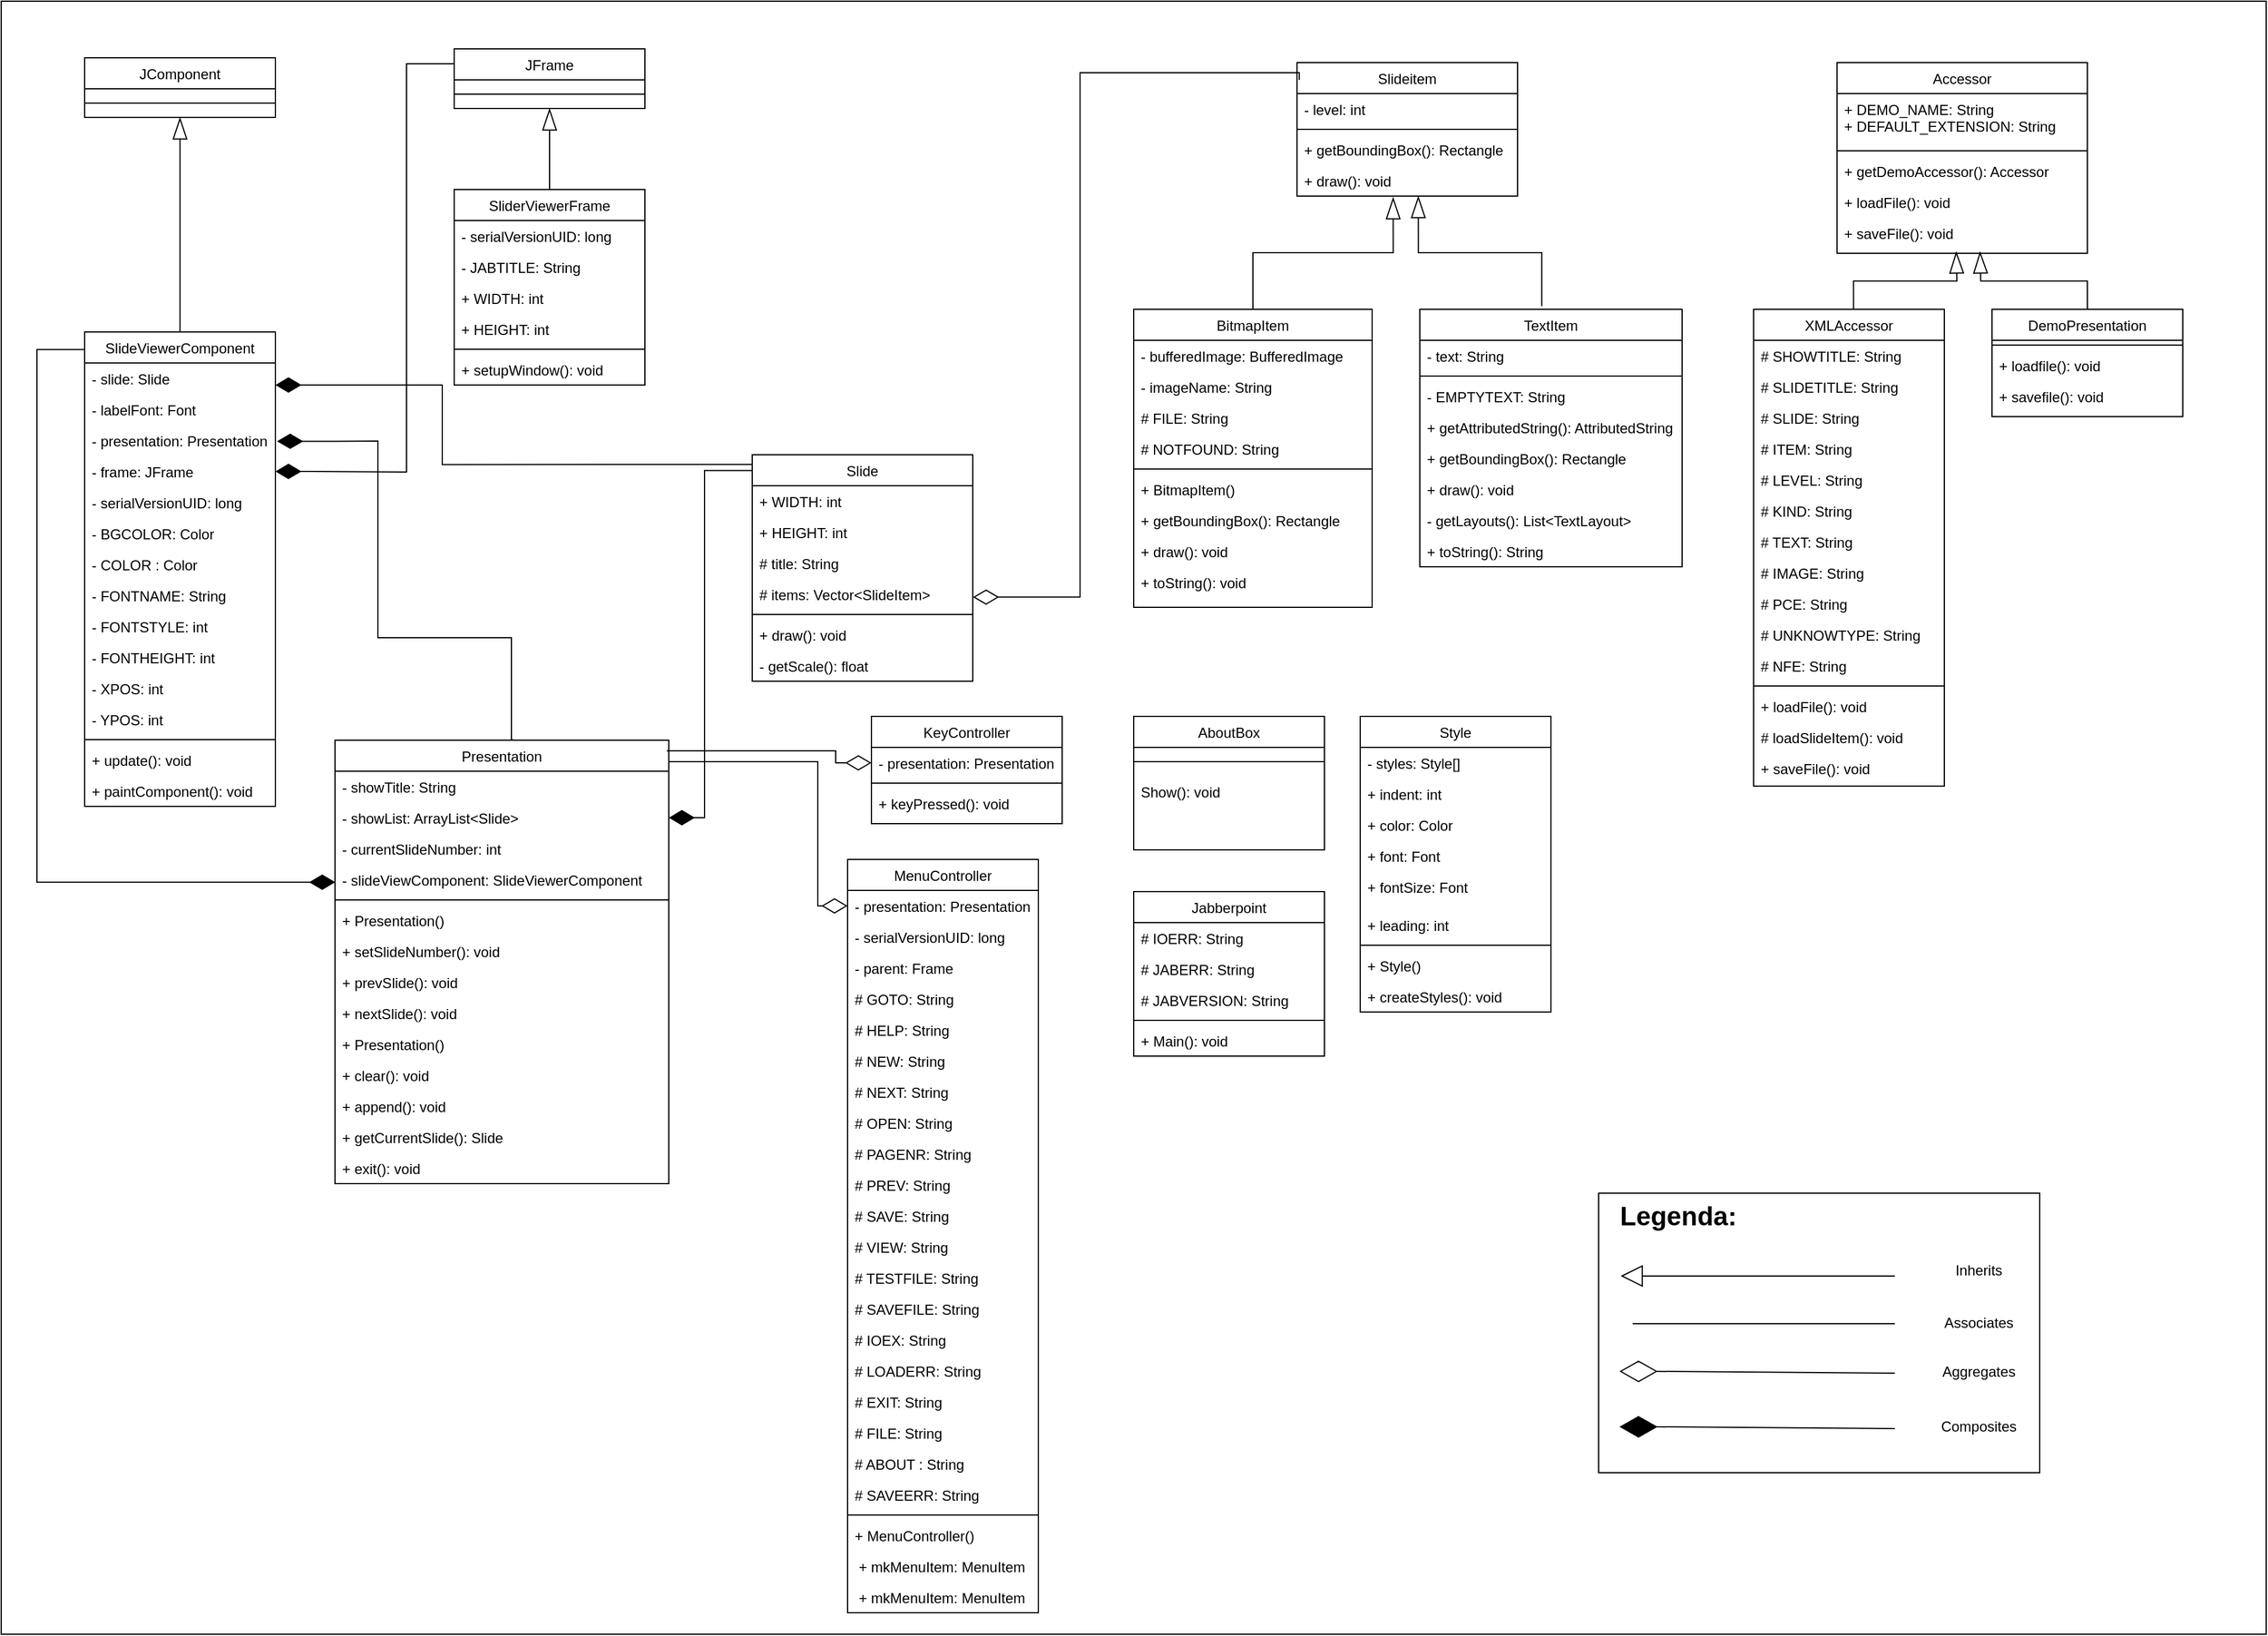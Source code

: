 <mxfile version="23.1.0" type="device">
  <diagram id="C5RBs43oDa-KdzZeNtuy" name="Page-1">
    <mxGraphModel dx="1294" dy="1560" grid="1" gridSize="10" guides="1" tooltips="1" connect="1" arrows="1" fold="1" page="1" pageScale="1" pageWidth="827" pageHeight="1169" math="0" shadow="0">
      <root>
        <mxCell id="WIyWlLk6GJQsqaUBKTNV-0" />
        <mxCell id="WIyWlLk6GJQsqaUBKTNV-1" parent="WIyWlLk6GJQsqaUBKTNV-0" />
        <mxCell id="AinF5IaoDqVy2s9bbM7c-0" value="" style="rounded=0;whiteSpace=wrap;html=1;" vertex="1" parent="WIyWlLk6GJQsqaUBKTNV-1">
          <mxGeometry x="1830" y="670" width="1900" height="1370" as="geometry" />
        </mxCell>
        <mxCell id="FnVZwy4lAgp5Y5Fxt0V_-116" value="" style="rounded=0;whiteSpace=wrap;html=1;fontSize=22;fillColor=none;" parent="WIyWlLk6GJQsqaUBKTNV-1" vertex="1">
          <mxGeometry x="3170" y="1670" width="370" height="234.5" as="geometry" />
        </mxCell>
        <mxCell id="pKOIOYd7y8SRvB6VKlsX-0" value="Jabberpoint" style="swimlane;fontStyle=0;align=center;verticalAlign=top;childLayout=stackLayout;horizontal=1;startSize=26;horizontalStack=0;resizeParent=1;resizeLast=0;collapsible=1;marginBottom=0;rounded=0;shadow=0;strokeWidth=1;" parent="WIyWlLk6GJQsqaUBKTNV-1" vertex="1">
          <mxGeometry x="2780" y="1417" width="160" height="138" as="geometry">
            <mxRectangle x="550" y="140" width="160" height="26" as="alternateBounds" />
          </mxGeometry>
        </mxCell>
        <mxCell id="pKOIOYd7y8SRvB6VKlsX-1" value="# IOERR: String" style="text;align=left;verticalAlign=top;spacingLeft=4;spacingRight=4;overflow=hidden;rotatable=0;points=[[0,0.5],[1,0.5]];portConstraint=eastwest;" parent="pKOIOYd7y8SRvB6VKlsX-0" vertex="1">
          <mxGeometry y="26" width="160" height="26" as="geometry" />
        </mxCell>
        <mxCell id="pKOIOYd7y8SRvB6VKlsX-86" value="# JABERR: String" style="text;align=left;verticalAlign=top;spacingLeft=4;spacingRight=4;overflow=hidden;rotatable=0;points=[[0,0.5],[1,0.5]];portConstraint=eastwest;" parent="pKOIOYd7y8SRvB6VKlsX-0" vertex="1">
          <mxGeometry y="52" width="160" height="26" as="geometry" />
        </mxCell>
        <mxCell id="pKOIOYd7y8SRvB6VKlsX-87" value="# JABVERSION: String" style="text;align=left;verticalAlign=top;spacingLeft=4;spacingRight=4;overflow=hidden;rotatable=0;points=[[0,0.5],[1,0.5]];portConstraint=eastwest;" parent="pKOIOYd7y8SRvB6VKlsX-0" vertex="1">
          <mxGeometry y="78" width="160" height="26" as="geometry" />
        </mxCell>
        <mxCell id="pKOIOYd7y8SRvB6VKlsX-6" value="" style="line;html=1;strokeWidth=1;align=left;verticalAlign=middle;spacingTop=-1;spacingLeft=3;spacingRight=3;rotatable=0;labelPosition=right;points=[];portConstraint=eastwest;" parent="pKOIOYd7y8SRvB6VKlsX-0" vertex="1">
          <mxGeometry y="104" width="160" height="8" as="geometry" />
        </mxCell>
        <mxCell id="pKOIOYd7y8SRvB6VKlsX-7" value="+ Main(): void" style="text;align=left;verticalAlign=top;spacingLeft=4;spacingRight=4;overflow=hidden;rotatable=0;points=[[0,0.5],[1,0.5]];portConstraint=eastwest;" parent="pKOIOYd7y8SRvB6VKlsX-0" vertex="1">
          <mxGeometry y="112" width="160" height="26" as="geometry" />
        </mxCell>
        <mxCell id="pKOIOYd7y8SRvB6VKlsX-13" value="AboutBox" style="swimlane;fontStyle=0;align=center;verticalAlign=top;childLayout=stackLayout;horizontal=1;startSize=26;horizontalStack=0;resizeParent=1;resizeLast=0;collapsible=1;marginBottom=0;rounded=0;shadow=0;strokeWidth=1;" parent="WIyWlLk6GJQsqaUBKTNV-1" vertex="1">
          <mxGeometry x="2780" y="1270" width="160" height="112" as="geometry">
            <mxRectangle x="550" y="140" width="160" height="26" as="alternateBounds" />
          </mxGeometry>
        </mxCell>
        <mxCell id="pKOIOYd7y8SRvB6VKlsX-15" value="" style="line;html=1;strokeWidth=1;align=left;verticalAlign=middle;spacingTop=-1;spacingLeft=3;spacingRight=3;rotatable=0;labelPosition=right;points=[];portConstraint=eastwest;" parent="pKOIOYd7y8SRvB6VKlsX-13" vertex="1">
          <mxGeometry y="26" width="160" height="24" as="geometry" />
        </mxCell>
        <mxCell id="pKOIOYd7y8SRvB6VKlsX-16" value="Show(): void" style="text;align=left;verticalAlign=top;spacingLeft=4;spacingRight=4;overflow=hidden;rotatable=0;points=[[0,0.5],[1,0.5]];portConstraint=eastwest;" parent="pKOIOYd7y8SRvB6VKlsX-13" vertex="1">
          <mxGeometry y="50" width="160" height="26" as="geometry" />
        </mxCell>
        <mxCell id="pKOIOYd7y8SRvB6VKlsX-17" value="Slide" style="swimlane;fontStyle=0;align=center;verticalAlign=top;childLayout=stackLayout;horizontal=1;startSize=26;horizontalStack=0;resizeParent=1;resizeLast=0;collapsible=1;marginBottom=0;rounded=0;shadow=0;strokeWidth=1;" parent="WIyWlLk6GJQsqaUBKTNV-1" vertex="1">
          <mxGeometry x="2460" y="1050.5" width="185" height="190" as="geometry">
            <mxRectangle x="550" y="140" width="160" height="26" as="alternateBounds" />
          </mxGeometry>
        </mxCell>
        <mxCell id="pKOIOYd7y8SRvB6VKlsX-18" value="+ WIDTH: int" style="text;align=left;verticalAlign=top;spacingLeft=4;spacingRight=4;overflow=hidden;rotatable=0;points=[[0,0.5],[1,0.5]];portConstraint=eastwest;" parent="pKOIOYd7y8SRvB6VKlsX-17" vertex="1">
          <mxGeometry y="26" width="185" height="26" as="geometry" />
        </mxCell>
        <mxCell id="FnVZwy4lAgp5Y5Fxt0V_-11" value="+ HEIGHT: int" style="text;align=left;verticalAlign=top;spacingLeft=4;spacingRight=4;overflow=hidden;rotatable=0;points=[[0,0.5],[1,0.5]];portConstraint=eastwest;" parent="pKOIOYd7y8SRvB6VKlsX-17" vertex="1">
          <mxGeometry y="52" width="185" height="26" as="geometry" />
        </mxCell>
        <mxCell id="FnVZwy4lAgp5Y5Fxt0V_-12" value="# title: String" style="text;align=left;verticalAlign=top;spacingLeft=4;spacingRight=4;overflow=hidden;rotatable=0;points=[[0,0.5],[1,0.5]];portConstraint=eastwest;" parent="pKOIOYd7y8SRvB6VKlsX-17" vertex="1">
          <mxGeometry y="78" width="185" height="26" as="geometry" />
        </mxCell>
        <mxCell id="FnVZwy4lAgp5Y5Fxt0V_-13" value="# items: Vector&lt;SlideItem&gt;" style="text;align=left;verticalAlign=top;spacingLeft=4;spacingRight=4;overflow=hidden;rotatable=0;points=[[0,0.5],[1,0.5]];portConstraint=eastwest;" parent="pKOIOYd7y8SRvB6VKlsX-17" vertex="1">
          <mxGeometry y="104" width="185" height="26" as="geometry" />
        </mxCell>
        <mxCell id="pKOIOYd7y8SRvB6VKlsX-19" value="" style="line;html=1;strokeWidth=1;align=left;verticalAlign=middle;spacingTop=-1;spacingLeft=3;spacingRight=3;rotatable=0;labelPosition=right;points=[];portConstraint=eastwest;" parent="pKOIOYd7y8SRvB6VKlsX-17" vertex="1">
          <mxGeometry y="130" width="185" height="8" as="geometry" />
        </mxCell>
        <mxCell id="pKOIOYd7y8SRvB6VKlsX-20" value="+ draw(): void" style="text;align=left;verticalAlign=top;spacingLeft=4;spacingRight=4;overflow=hidden;rotatable=0;points=[[0,0.5],[1,0.5]];portConstraint=eastwest;" parent="pKOIOYd7y8SRvB6VKlsX-17" vertex="1">
          <mxGeometry y="138" width="185" height="26" as="geometry" />
        </mxCell>
        <mxCell id="FnVZwy4lAgp5Y5Fxt0V_-14" value="- getScale(): float" style="text;align=left;verticalAlign=top;spacingLeft=4;spacingRight=4;overflow=hidden;rotatable=0;points=[[0,0.5],[1,0.5]];portConstraint=eastwest;" parent="pKOIOYd7y8SRvB6VKlsX-17" vertex="1">
          <mxGeometry y="164" width="185" height="26" as="geometry" />
        </mxCell>
        <mxCell id="pKOIOYd7y8SRvB6VKlsX-21" value="Slideitem" style="swimlane;fontStyle=0;align=center;verticalAlign=top;childLayout=stackLayout;horizontal=1;startSize=26;horizontalStack=0;resizeParent=1;resizeLast=0;collapsible=1;marginBottom=0;rounded=0;shadow=0;strokeWidth=1;" parent="WIyWlLk6GJQsqaUBKTNV-1" vertex="1">
          <mxGeometry x="2917" y="721.5" width="185" height="112" as="geometry">
            <mxRectangle x="550" y="140" width="160" height="26" as="alternateBounds" />
          </mxGeometry>
        </mxCell>
        <mxCell id="pKOIOYd7y8SRvB6VKlsX-22" value="- level: int" style="text;align=left;verticalAlign=top;spacingLeft=4;spacingRight=4;overflow=hidden;rotatable=0;points=[[0,0.5],[1,0.5]];portConstraint=eastwest;" parent="pKOIOYd7y8SRvB6VKlsX-21" vertex="1">
          <mxGeometry y="26" width="185" height="26" as="geometry" />
        </mxCell>
        <mxCell id="pKOIOYd7y8SRvB6VKlsX-23" value="" style="line;html=1;strokeWidth=1;align=left;verticalAlign=middle;spacingTop=-1;spacingLeft=3;spacingRight=3;rotatable=0;labelPosition=right;points=[];portConstraint=eastwest;" parent="pKOIOYd7y8SRvB6VKlsX-21" vertex="1">
          <mxGeometry y="52" width="185" height="8" as="geometry" />
        </mxCell>
        <mxCell id="pKOIOYd7y8SRvB6VKlsX-24" value="+ getBoundingBox(): Rectangle" style="text;align=left;verticalAlign=top;spacingLeft=4;spacingRight=4;overflow=hidden;rotatable=0;points=[[0,0.5],[1,0.5]];portConstraint=eastwest;" parent="pKOIOYd7y8SRvB6VKlsX-21" vertex="1">
          <mxGeometry y="60" width="185" height="26" as="geometry" />
        </mxCell>
        <mxCell id="FnVZwy4lAgp5Y5Fxt0V_-16" value="+ draw(): void" style="text;align=left;verticalAlign=top;spacingLeft=4;spacingRight=4;overflow=hidden;rotatable=0;points=[[0,0.5],[1,0.5]];portConstraint=eastwest;" parent="pKOIOYd7y8SRvB6VKlsX-21" vertex="1">
          <mxGeometry y="86" width="185" height="26" as="geometry" />
        </mxCell>
        <mxCell id="pKOIOYd7y8SRvB6VKlsX-25" value="Style" style="swimlane;fontStyle=0;align=center;verticalAlign=top;childLayout=stackLayout;horizontal=1;startSize=26;horizontalStack=0;resizeParent=1;resizeLast=0;collapsible=1;marginBottom=0;rounded=0;shadow=0;strokeWidth=1;" parent="WIyWlLk6GJQsqaUBKTNV-1" vertex="1">
          <mxGeometry x="2970" y="1270" width="160" height="248" as="geometry">
            <mxRectangle x="550" y="140" width="160" height="26" as="alternateBounds" />
          </mxGeometry>
        </mxCell>
        <mxCell id="FnVZwy4lAgp5Y5Fxt0V_-37" value="- styles: Style[]" style="text;align=left;verticalAlign=top;spacingLeft=4;spacingRight=4;overflow=hidden;rotatable=0;points=[[0,0.5],[1,0.5]];portConstraint=eastwest;" parent="pKOIOYd7y8SRvB6VKlsX-25" vertex="1">
          <mxGeometry y="26" width="160" height="26" as="geometry" />
        </mxCell>
        <mxCell id="pKOIOYd7y8SRvB6VKlsX-26" value="+ indent: int" style="text;align=left;verticalAlign=top;spacingLeft=4;spacingRight=4;overflow=hidden;rotatable=0;points=[[0,0.5],[1,0.5]];portConstraint=eastwest;" parent="pKOIOYd7y8SRvB6VKlsX-25" vertex="1">
          <mxGeometry y="52" width="160" height="26" as="geometry" />
        </mxCell>
        <mxCell id="FnVZwy4lAgp5Y5Fxt0V_-38" value="+ color: Color" style="text;align=left;verticalAlign=top;spacingLeft=4;spacingRight=4;overflow=hidden;rotatable=0;points=[[0,0.5],[1,0.5]];portConstraint=eastwest;" parent="pKOIOYd7y8SRvB6VKlsX-25" vertex="1">
          <mxGeometry y="78" width="160" height="26" as="geometry" />
        </mxCell>
        <mxCell id="FnVZwy4lAgp5Y5Fxt0V_-39" value="+ font: Font" style="text;align=left;verticalAlign=top;spacingLeft=4;spacingRight=4;overflow=hidden;rotatable=0;points=[[0,0.5],[1,0.5]];portConstraint=eastwest;" parent="pKOIOYd7y8SRvB6VKlsX-25" vertex="1">
          <mxGeometry y="104" width="160" height="26" as="geometry" />
        </mxCell>
        <mxCell id="FnVZwy4lAgp5Y5Fxt0V_-40" value="+ fontSize: Font" style="text;align=left;verticalAlign=top;spacingLeft=4;spacingRight=4;overflow=hidden;rotatable=0;points=[[0,0.5],[1,0.5]];portConstraint=eastwest;" parent="pKOIOYd7y8SRvB6VKlsX-25" vertex="1">
          <mxGeometry y="130" width="160" height="32" as="geometry" />
        </mxCell>
        <mxCell id="FnVZwy4lAgp5Y5Fxt0V_-41" value="+ leading: int" style="text;align=left;verticalAlign=top;spacingLeft=4;spacingRight=4;overflow=hidden;rotatable=0;points=[[0,0.5],[1,0.5]];portConstraint=eastwest;" parent="pKOIOYd7y8SRvB6VKlsX-25" vertex="1">
          <mxGeometry y="162" width="160" height="26" as="geometry" />
        </mxCell>
        <mxCell id="pKOIOYd7y8SRvB6VKlsX-27" value="" style="line;html=1;strokeWidth=1;align=left;verticalAlign=middle;spacingTop=-1;spacingLeft=3;spacingRight=3;rotatable=0;labelPosition=right;points=[];portConstraint=eastwest;" parent="pKOIOYd7y8SRvB6VKlsX-25" vertex="1">
          <mxGeometry y="188" width="160" height="8" as="geometry" />
        </mxCell>
        <mxCell id="FnVZwy4lAgp5Y5Fxt0V_-43" value="+ Style()" style="text;align=left;verticalAlign=top;spacingLeft=4;spacingRight=4;overflow=hidden;rotatable=0;points=[[0,0.5],[1,0.5]];portConstraint=eastwest;" parent="pKOIOYd7y8SRvB6VKlsX-25" vertex="1">
          <mxGeometry y="196" width="160" height="26" as="geometry" />
        </mxCell>
        <mxCell id="FnVZwy4lAgp5Y5Fxt0V_-42" value="+ createStyles(): void" style="text;align=left;verticalAlign=top;spacingLeft=4;spacingRight=4;overflow=hidden;rotatable=0;points=[[0,0.5],[1,0.5]];portConstraint=eastwest;" parent="pKOIOYd7y8SRvB6VKlsX-25" vertex="1">
          <mxGeometry y="222" width="160" height="26" as="geometry" />
        </mxCell>
        <mxCell id="pKOIOYd7y8SRvB6VKlsX-29" value="TextItem" style="swimlane;fontStyle=0;align=center;verticalAlign=top;childLayout=stackLayout;horizontal=1;startSize=26;horizontalStack=0;resizeParent=1;resizeLast=0;collapsible=1;marginBottom=0;rounded=0;shadow=0;strokeWidth=1;" parent="WIyWlLk6GJQsqaUBKTNV-1" vertex="1">
          <mxGeometry x="3020" y="928.5" width="220" height="216" as="geometry">
            <mxRectangle x="550" y="140" width="160" height="26" as="alternateBounds" />
          </mxGeometry>
        </mxCell>
        <mxCell id="pKOIOYd7y8SRvB6VKlsX-30" value="- text: String" style="text;align=left;verticalAlign=top;spacingLeft=4;spacingRight=4;overflow=hidden;rotatable=0;points=[[0,0.5],[1,0.5]];portConstraint=eastwest;" parent="pKOIOYd7y8SRvB6VKlsX-29" vertex="1">
          <mxGeometry y="26" width="220" height="26" as="geometry" />
        </mxCell>
        <mxCell id="pKOIOYd7y8SRvB6VKlsX-31" value="" style="line;html=1;strokeWidth=1;align=left;verticalAlign=middle;spacingTop=-1;spacingLeft=3;spacingRight=3;rotatable=0;labelPosition=right;points=[];portConstraint=eastwest;" parent="pKOIOYd7y8SRvB6VKlsX-29" vertex="1">
          <mxGeometry y="52" width="220" height="8" as="geometry" />
        </mxCell>
        <mxCell id="pKOIOYd7y8SRvB6VKlsX-32" value="- EMPTYTEXT: String" style="text;align=left;verticalAlign=top;spacingLeft=4;spacingRight=4;overflow=hidden;rotatable=0;points=[[0,0.5],[1,0.5]];portConstraint=eastwest;" parent="pKOIOYd7y8SRvB6VKlsX-29" vertex="1">
          <mxGeometry y="60" width="220" height="26" as="geometry" />
        </mxCell>
        <mxCell id="FnVZwy4lAgp5Y5Fxt0V_-45" value="+ getAttributedString(): AttributedString" style="text;align=left;verticalAlign=top;spacingLeft=4;spacingRight=4;overflow=hidden;rotatable=0;points=[[0,0.5],[1,0.5]];portConstraint=eastwest;" parent="pKOIOYd7y8SRvB6VKlsX-29" vertex="1">
          <mxGeometry y="86" width="220" height="26" as="geometry" />
        </mxCell>
        <mxCell id="FnVZwy4lAgp5Y5Fxt0V_-46" value="+ getBoundingBox(): Rectangle" style="text;align=left;verticalAlign=top;spacingLeft=4;spacingRight=4;overflow=hidden;rotatable=0;points=[[0,0.5],[1,0.5]];portConstraint=eastwest;" parent="pKOIOYd7y8SRvB6VKlsX-29" vertex="1">
          <mxGeometry y="112" width="220" height="26" as="geometry" />
        </mxCell>
        <mxCell id="FnVZwy4lAgp5Y5Fxt0V_-47" value="+ draw(): void" style="text;align=left;verticalAlign=top;spacingLeft=4;spacingRight=4;overflow=hidden;rotatable=0;points=[[0,0.5],[1,0.5]];portConstraint=eastwest;" parent="pKOIOYd7y8SRvB6VKlsX-29" vertex="1">
          <mxGeometry y="138" width="220" height="26" as="geometry" />
        </mxCell>
        <mxCell id="FnVZwy4lAgp5Y5Fxt0V_-49" value="- getLayouts(): List&lt;TextLayout&gt;" style="text;align=left;verticalAlign=top;spacingLeft=4;spacingRight=4;overflow=hidden;rotatable=0;points=[[0,0.5],[1,0.5]];portConstraint=eastwest;" parent="pKOIOYd7y8SRvB6VKlsX-29" vertex="1">
          <mxGeometry y="164" width="220" height="26" as="geometry" />
        </mxCell>
        <mxCell id="FnVZwy4lAgp5Y5Fxt0V_-50" value="+ toString(): String" style="text;align=left;verticalAlign=top;spacingLeft=4;spacingRight=4;overflow=hidden;rotatable=0;points=[[0,0.5],[1,0.5]];portConstraint=eastwest;" parent="pKOIOYd7y8SRvB6VKlsX-29" vertex="1">
          <mxGeometry y="190" width="220" height="26" as="geometry" />
        </mxCell>
        <mxCell id="pKOIOYd7y8SRvB6VKlsX-33" value="BitmapItem" style="swimlane;fontStyle=0;align=center;verticalAlign=top;childLayout=stackLayout;horizontal=1;startSize=26;horizontalStack=0;resizeParent=1;resizeLast=0;collapsible=1;marginBottom=0;rounded=0;shadow=0;strokeWidth=1;" parent="WIyWlLk6GJQsqaUBKTNV-1" vertex="1">
          <mxGeometry x="2780" y="928.5" width="200" height="250" as="geometry">
            <mxRectangle x="550" y="140" width="160" height="26" as="alternateBounds" />
          </mxGeometry>
        </mxCell>
        <mxCell id="pKOIOYd7y8SRvB6VKlsX-34" value="- bufferedImage: BufferedImage" style="text;align=left;verticalAlign=top;spacingLeft=4;spacingRight=4;overflow=hidden;rotatable=0;points=[[0,0.5],[1,0.5]];portConstraint=eastwest;" parent="pKOIOYd7y8SRvB6VKlsX-33" vertex="1">
          <mxGeometry y="26" width="200" height="26" as="geometry" />
        </mxCell>
        <mxCell id="pKOIOYd7y8SRvB6VKlsX-78" value="- imageName: String" style="text;align=left;verticalAlign=top;spacingLeft=4;spacingRight=4;overflow=hidden;rotatable=0;points=[[0,0.5],[1,0.5]];portConstraint=eastwest;" parent="pKOIOYd7y8SRvB6VKlsX-33" vertex="1">
          <mxGeometry y="52" width="200" height="26" as="geometry" />
        </mxCell>
        <mxCell id="pKOIOYd7y8SRvB6VKlsX-80" value="# FILE: String" style="text;align=left;verticalAlign=top;spacingLeft=4;spacingRight=4;overflow=hidden;rotatable=0;points=[[0,0.5],[1,0.5]];portConstraint=eastwest;" parent="pKOIOYd7y8SRvB6VKlsX-33" vertex="1">
          <mxGeometry y="78" width="200" height="26" as="geometry" />
        </mxCell>
        <mxCell id="pKOIOYd7y8SRvB6VKlsX-81" value="# NOTFOUND: String" style="text;align=left;verticalAlign=top;spacingLeft=4;spacingRight=4;overflow=hidden;rotatable=0;points=[[0,0.5],[1,0.5]];portConstraint=eastwest;" parent="pKOIOYd7y8SRvB6VKlsX-33" vertex="1">
          <mxGeometry y="104" width="200" height="26" as="geometry" />
        </mxCell>
        <mxCell id="pKOIOYd7y8SRvB6VKlsX-35" value="" style="line;html=1;strokeWidth=1;align=left;verticalAlign=middle;spacingTop=-1;spacingLeft=3;spacingRight=3;rotatable=0;labelPosition=right;points=[];portConstraint=eastwest;" parent="pKOIOYd7y8SRvB6VKlsX-33" vertex="1">
          <mxGeometry y="130" width="200" height="8" as="geometry" />
        </mxCell>
        <mxCell id="pKOIOYd7y8SRvB6VKlsX-79" value="+ BitmapItem()" style="text;align=left;verticalAlign=top;spacingLeft=4;spacingRight=4;overflow=hidden;rotatable=0;points=[[0,0.5],[1,0.5]];portConstraint=eastwest;" parent="pKOIOYd7y8SRvB6VKlsX-33" vertex="1">
          <mxGeometry y="138" width="200" height="26" as="geometry" />
        </mxCell>
        <mxCell id="pKOIOYd7y8SRvB6VKlsX-82" value="+ getBoundingBox(): Rectangle" style="text;align=left;verticalAlign=top;spacingLeft=4;spacingRight=4;overflow=hidden;rotatable=0;points=[[0,0.5],[1,0.5]];portConstraint=eastwest;" parent="pKOIOYd7y8SRvB6VKlsX-33" vertex="1">
          <mxGeometry y="164" width="200" height="26" as="geometry" />
        </mxCell>
        <mxCell id="pKOIOYd7y8SRvB6VKlsX-83" value="+ draw(): void" style="text;align=left;verticalAlign=top;spacingLeft=4;spacingRight=4;overflow=hidden;rotatable=0;points=[[0,0.5],[1,0.5]];portConstraint=eastwest;" parent="pKOIOYd7y8SRvB6VKlsX-33" vertex="1">
          <mxGeometry y="190" width="200" height="26" as="geometry" />
        </mxCell>
        <mxCell id="pKOIOYd7y8SRvB6VKlsX-84" value="+ toString(): void" style="text;align=left;verticalAlign=top;spacingLeft=4;spacingRight=4;overflow=hidden;rotatable=0;points=[[0,0.5],[1,0.5]];portConstraint=eastwest;" parent="pKOIOYd7y8SRvB6VKlsX-33" vertex="1">
          <mxGeometry y="216" width="200" height="26" as="geometry" />
        </mxCell>
        <mxCell id="pKOIOYd7y8SRvB6VKlsX-38" value="Accessor" style="swimlane;fontStyle=0;align=center;verticalAlign=top;childLayout=stackLayout;horizontal=1;startSize=26;horizontalStack=0;resizeParent=1;resizeLast=0;collapsible=1;marginBottom=0;rounded=0;shadow=0;strokeWidth=1;" parent="WIyWlLk6GJQsqaUBKTNV-1" vertex="1">
          <mxGeometry x="3370" y="721.5" width="210" height="160" as="geometry">
            <mxRectangle x="550" y="140" width="160" height="26" as="alternateBounds" />
          </mxGeometry>
        </mxCell>
        <mxCell id="pKOIOYd7y8SRvB6VKlsX-39" value="+ DEMO_NAME: String&#xa;+ DEFAULT_EXTENSION: String" style="text;align=left;verticalAlign=top;spacingLeft=4;spacingRight=4;overflow=hidden;rotatable=0;points=[[0,0.5],[1,0.5]];portConstraint=eastwest;" parent="pKOIOYd7y8SRvB6VKlsX-38" vertex="1">
          <mxGeometry y="26" width="210" height="44" as="geometry" />
        </mxCell>
        <mxCell id="pKOIOYd7y8SRvB6VKlsX-40" value="" style="line;html=1;strokeWidth=1;align=left;verticalAlign=middle;spacingTop=-1;spacingLeft=3;spacingRight=3;rotatable=0;labelPosition=right;points=[];portConstraint=eastwest;" parent="pKOIOYd7y8SRvB6VKlsX-38" vertex="1">
          <mxGeometry y="70" width="210" height="8" as="geometry" />
        </mxCell>
        <mxCell id="pKOIOYd7y8SRvB6VKlsX-41" value="+ getDemoAccessor(): Accessor" style="text;align=left;verticalAlign=top;spacingLeft=4;spacingRight=4;overflow=hidden;rotatable=0;points=[[0,0.5],[1,0.5]];portConstraint=eastwest;" parent="pKOIOYd7y8SRvB6VKlsX-38" vertex="1">
          <mxGeometry y="78" width="210" height="26" as="geometry" />
        </mxCell>
        <mxCell id="pKOIOYd7y8SRvB6VKlsX-75" value="+ loadFile(): void" style="text;align=left;verticalAlign=top;spacingLeft=4;spacingRight=4;overflow=hidden;rotatable=0;points=[[0,0.5],[1,0.5]];portConstraint=eastwest;" parent="pKOIOYd7y8SRvB6VKlsX-38" vertex="1">
          <mxGeometry y="104" width="210" height="26" as="geometry" />
        </mxCell>
        <mxCell id="pKOIOYd7y8SRvB6VKlsX-76" value="+ saveFile(): void" style="text;align=left;verticalAlign=top;spacingLeft=4;spacingRight=4;overflow=hidden;rotatable=0;points=[[0,0.5],[1,0.5]];portConstraint=eastwest;" parent="pKOIOYd7y8SRvB6VKlsX-38" vertex="1">
          <mxGeometry y="130" width="210" height="26" as="geometry" />
        </mxCell>
        <mxCell id="pKOIOYd7y8SRvB6VKlsX-42" value="Presentation" style="swimlane;fontStyle=0;align=center;verticalAlign=top;childLayout=stackLayout;horizontal=1;startSize=26;horizontalStack=0;resizeParent=1;resizeLast=0;collapsible=1;marginBottom=0;rounded=0;shadow=0;strokeWidth=1;" parent="WIyWlLk6GJQsqaUBKTNV-1" vertex="1">
          <mxGeometry x="2110" y="1290" width="280" height="372" as="geometry">
            <mxRectangle x="550" y="140" width="160" height="26" as="alternateBounds" />
          </mxGeometry>
        </mxCell>
        <mxCell id="pKOIOYd7y8SRvB6VKlsX-43" value="- showTitle: String" style="text;align=left;verticalAlign=top;spacingLeft=4;spacingRight=4;overflow=hidden;rotatable=0;points=[[0,0.5],[1,0.5]];portConstraint=eastwest;" parent="pKOIOYd7y8SRvB6VKlsX-42" vertex="1">
          <mxGeometry y="26" width="280" height="26" as="geometry" />
        </mxCell>
        <mxCell id="pKOIOYd7y8SRvB6VKlsX-114" value="- showList: ArrayList&lt;Slide&gt;" style="text;align=left;verticalAlign=top;spacingLeft=4;spacingRight=4;overflow=hidden;rotatable=0;points=[[0,0.5],[1,0.5]];portConstraint=eastwest;" parent="pKOIOYd7y8SRvB6VKlsX-42" vertex="1">
          <mxGeometry y="52" width="280" height="26" as="geometry" />
        </mxCell>
        <mxCell id="pKOIOYd7y8SRvB6VKlsX-115" value="- currentSlideNumber: int" style="text;align=left;verticalAlign=top;spacingLeft=4;spacingRight=4;overflow=hidden;rotatable=0;points=[[0,0.5],[1,0.5]];portConstraint=eastwest;" parent="pKOIOYd7y8SRvB6VKlsX-42" vertex="1">
          <mxGeometry y="78" width="280" height="26" as="geometry" />
        </mxCell>
        <mxCell id="pKOIOYd7y8SRvB6VKlsX-116" value="- slideViewComponent: SlideViewerComponent" style="text;align=left;verticalAlign=top;spacingLeft=4;spacingRight=4;overflow=hidden;rotatable=0;points=[[0,0.5],[1,0.5]];portConstraint=eastwest;" parent="pKOIOYd7y8SRvB6VKlsX-42" vertex="1">
          <mxGeometry y="104" width="280" height="26" as="geometry" />
        </mxCell>
        <mxCell id="pKOIOYd7y8SRvB6VKlsX-44" value="" style="line;html=1;strokeWidth=1;align=left;verticalAlign=middle;spacingTop=-1;spacingLeft=3;spacingRight=3;rotatable=0;labelPosition=right;points=[];portConstraint=eastwest;" parent="pKOIOYd7y8SRvB6VKlsX-42" vertex="1">
          <mxGeometry y="130" width="280" height="8" as="geometry" />
        </mxCell>
        <mxCell id="pKOIOYd7y8SRvB6VKlsX-45" value="+ Presentation()" style="text;align=left;verticalAlign=top;spacingLeft=4;spacingRight=4;overflow=hidden;rotatable=0;points=[[0,0.5],[1,0.5]];portConstraint=eastwest;" parent="pKOIOYd7y8SRvB6VKlsX-42" vertex="1">
          <mxGeometry y="138" width="280" height="26" as="geometry" />
        </mxCell>
        <mxCell id="FnVZwy4lAgp5Y5Fxt0V_-3" value="+ setSlideNumber(): void" style="text;align=left;verticalAlign=top;spacingLeft=4;spacingRight=4;overflow=hidden;rotatable=0;points=[[0,0.5],[1,0.5]];portConstraint=eastwest;" parent="pKOIOYd7y8SRvB6VKlsX-42" vertex="1">
          <mxGeometry y="164" width="280" height="26" as="geometry" />
        </mxCell>
        <mxCell id="FnVZwy4lAgp5Y5Fxt0V_-4" value="+ prevSlide(): void" style="text;align=left;verticalAlign=top;spacingLeft=4;spacingRight=4;overflow=hidden;rotatable=0;points=[[0,0.5],[1,0.5]];portConstraint=eastwest;" parent="pKOIOYd7y8SRvB6VKlsX-42" vertex="1">
          <mxGeometry y="190" width="280" height="26" as="geometry" />
        </mxCell>
        <mxCell id="FnVZwy4lAgp5Y5Fxt0V_-5" value="+ nextSlide(): void" style="text;align=left;verticalAlign=top;spacingLeft=4;spacingRight=4;overflow=hidden;rotatable=0;points=[[0,0.5],[1,0.5]];portConstraint=eastwest;" parent="pKOIOYd7y8SRvB6VKlsX-42" vertex="1">
          <mxGeometry y="216" width="280" height="26" as="geometry" />
        </mxCell>
        <mxCell id="FnVZwy4lAgp5Y5Fxt0V_-6" value="+ Presentation()" style="text;align=left;verticalAlign=top;spacingLeft=4;spacingRight=4;overflow=hidden;rotatable=0;points=[[0,0.5],[1,0.5]];portConstraint=eastwest;" parent="pKOIOYd7y8SRvB6VKlsX-42" vertex="1">
          <mxGeometry y="242" width="280" height="26" as="geometry" />
        </mxCell>
        <mxCell id="FnVZwy4lAgp5Y5Fxt0V_-7" value="+ clear(): void" style="text;align=left;verticalAlign=top;spacingLeft=4;spacingRight=4;overflow=hidden;rotatable=0;points=[[0,0.5],[1,0.5]];portConstraint=eastwest;" parent="pKOIOYd7y8SRvB6VKlsX-42" vertex="1">
          <mxGeometry y="268" width="280" height="26" as="geometry" />
        </mxCell>
        <mxCell id="FnVZwy4lAgp5Y5Fxt0V_-8" value="+ append(): void" style="text;align=left;verticalAlign=top;spacingLeft=4;spacingRight=4;overflow=hidden;rotatable=0;points=[[0,0.5],[1,0.5]];portConstraint=eastwest;" parent="pKOIOYd7y8SRvB6VKlsX-42" vertex="1">
          <mxGeometry y="294" width="280" height="26" as="geometry" />
        </mxCell>
        <mxCell id="FnVZwy4lAgp5Y5Fxt0V_-9" value="+ getCurrentSlide(): Slide" style="text;align=left;verticalAlign=top;spacingLeft=4;spacingRight=4;overflow=hidden;rotatable=0;points=[[0,0.5],[1,0.5]];portConstraint=eastwest;" parent="pKOIOYd7y8SRvB6VKlsX-42" vertex="1">
          <mxGeometry y="320" width="280" height="26" as="geometry" />
        </mxCell>
        <mxCell id="FnVZwy4lAgp5Y5Fxt0V_-10" value="+ exit(): void" style="text;align=left;verticalAlign=top;spacingLeft=4;spacingRight=4;overflow=hidden;rotatable=0;points=[[0,0.5],[1,0.5]];portConstraint=eastwest;" parent="pKOIOYd7y8SRvB6VKlsX-42" vertex="1">
          <mxGeometry y="346" width="280" height="26" as="geometry" />
        </mxCell>
        <mxCell id="pKOIOYd7y8SRvB6VKlsX-46" value="SlideViewerComponent" style="swimlane;fontStyle=0;align=center;verticalAlign=top;childLayout=stackLayout;horizontal=1;startSize=26;horizontalStack=0;resizeParent=1;resizeLast=0;collapsible=1;marginBottom=0;rounded=0;shadow=0;strokeWidth=1;" parent="WIyWlLk6GJQsqaUBKTNV-1" vertex="1">
          <mxGeometry x="1900" y="947.5" width="160" height="398" as="geometry">
            <mxRectangle x="550" y="140" width="160" height="26" as="alternateBounds" />
          </mxGeometry>
        </mxCell>
        <mxCell id="pKOIOYd7y8SRvB6VKlsX-47" value="- slide: Slide" style="text;align=left;verticalAlign=top;spacingLeft=4;spacingRight=4;overflow=hidden;rotatable=0;points=[[0,0.5],[1,0.5]];portConstraint=eastwest;" parent="pKOIOYd7y8SRvB6VKlsX-46" vertex="1">
          <mxGeometry y="26" width="160" height="26" as="geometry" />
        </mxCell>
        <mxCell id="FnVZwy4lAgp5Y5Fxt0V_-17" value="- labelFont: Font" style="text;align=left;verticalAlign=top;spacingLeft=4;spacingRight=4;overflow=hidden;rotatable=0;points=[[0,0.5],[1,0.5]];portConstraint=eastwest;" parent="pKOIOYd7y8SRvB6VKlsX-46" vertex="1">
          <mxGeometry y="52" width="160" height="26" as="geometry" />
        </mxCell>
        <mxCell id="FnVZwy4lAgp5Y5Fxt0V_-23" value="- presentation: Presentation" style="text;align=left;verticalAlign=top;spacingLeft=4;spacingRight=4;overflow=hidden;rotatable=0;points=[[0,0.5],[1,0.5]];portConstraint=eastwest;" parent="pKOIOYd7y8SRvB6VKlsX-46" vertex="1">
          <mxGeometry y="78" width="160" height="26" as="geometry" />
        </mxCell>
        <mxCell id="FnVZwy4lAgp5Y5Fxt0V_-24" value="- frame: JFrame" style="text;align=left;verticalAlign=top;spacingLeft=4;spacingRight=4;overflow=hidden;rotatable=0;points=[[0,0.5],[1,0.5]];portConstraint=eastwest;" parent="pKOIOYd7y8SRvB6VKlsX-46" vertex="1">
          <mxGeometry y="104" width="160" height="26" as="geometry" />
        </mxCell>
        <mxCell id="FnVZwy4lAgp5Y5Fxt0V_-25" value="- serialVersionUID: long" style="text;align=left;verticalAlign=top;spacingLeft=4;spacingRight=4;overflow=hidden;rotatable=0;points=[[0,0.5],[1,0.5]];portConstraint=eastwest;" parent="pKOIOYd7y8SRvB6VKlsX-46" vertex="1">
          <mxGeometry y="130" width="160" height="26" as="geometry" />
        </mxCell>
        <mxCell id="FnVZwy4lAgp5Y5Fxt0V_-26" value="- BGCOLOR: Color" style="text;align=left;verticalAlign=top;spacingLeft=4;spacingRight=4;overflow=hidden;rotatable=0;points=[[0,0.5],[1,0.5]];portConstraint=eastwest;" parent="pKOIOYd7y8SRvB6VKlsX-46" vertex="1">
          <mxGeometry y="156" width="160" height="26" as="geometry" />
        </mxCell>
        <mxCell id="FnVZwy4lAgp5Y5Fxt0V_-27" value="- COLOR : Color" style="text;align=left;verticalAlign=top;spacingLeft=4;spacingRight=4;overflow=hidden;rotatable=0;points=[[0,0.5],[1,0.5]];portConstraint=eastwest;" parent="pKOIOYd7y8SRvB6VKlsX-46" vertex="1">
          <mxGeometry y="182" width="160" height="26" as="geometry" />
        </mxCell>
        <mxCell id="FnVZwy4lAgp5Y5Fxt0V_-28" value="- FONTNAME: String" style="text;align=left;verticalAlign=top;spacingLeft=4;spacingRight=4;overflow=hidden;rotatable=0;points=[[0,0.5],[1,0.5]];portConstraint=eastwest;" parent="pKOIOYd7y8SRvB6VKlsX-46" vertex="1">
          <mxGeometry y="208" width="160" height="26" as="geometry" />
        </mxCell>
        <mxCell id="FnVZwy4lAgp5Y5Fxt0V_-29" value="- FONTSTYLE: int" style="text;align=left;verticalAlign=top;spacingLeft=4;spacingRight=4;overflow=hidden;rotatable=0;points=[[0,0.5],[1,0.5]];portConstraint=eastwest;" parent="pKOIOYd7y8SRvB6VKlsX-46" vertex="1">
          <mxGeometry y="234" width="160" height="26" as="geometry" />
        </mxCell>
        <mxCell id="FnVZwy4lAgp5Y5Fxt0V_-30" value="- FONTHEIGHT: int" style="text;align=left;verticalAlign=top;spacingLeft=4;spacingRight=4;overflow=hidden;rotatable=0;points=[[0,0.5],[1,0.5]];portConstraint=eastwest;" parent="pKOIOYd7y8SRvB6VKlsX-46" vertex="1">
          <mxGeometry y="260" width="160" height="26" as="geometry" />
        </mxCell>
        <mxCell id="FnVZwy4lAgp5Y5Fxt0V_-31" value="- XPOS: int" style="text;align=left;verticalAlign=top;spacingLeft=4;spacingRight=4;overflow=hidden;rotatable=0;points=[[0,0.5],[1,0.5]];portConstraint=eastwest;" parent="pKOIOYd7y8SRvB6VKlsX-46" vertex="1">
          <mxGeometry y="286" width="160" height="26" as="geometry" />
        </mxCell>
        <mxCell id="FnVZwy4lAgp5Y5Fxt0V_-32" value="- YPOS: int" style="text;align=left;verticalAlign=top;spacingLeft=4;spacingRight=4;overflow=hidden;rotatable=0;points=[[0,0.5],[1,0.5]];portConstraint=eastwest;" parent="pKOIOYd7y8SRvB6VKlsX-46" vertex="1">
          <mxGeometry y="312" width="160" height="26" as="geometry" />
        </mxCell>
        <mxCell id="pKOIOYd7y8SRvB6VKlsX-48" value="" style="line;html=1;strokeWidth=1;align=left;verticalAlign=middle;spacingTop=-1;spacingLeft=3;spacingRight=3;rotatable=0;labelPosition=right;points=[];portConstraint=eastwest;" parent="pKOIOYd7y8SRvB6VKlsX-46" vertex="1">
          <mxGeometry y="338" width="160" height="8" as="geometry" />
        </mxCell>
        <mxCell id="pKOIOYd7y8SRvB6VKlsX-49" value="+ update(): void" style="text;align=left;verticalAlign=top;spacingLeft=4;spacingRight=4;overflow=hidden;rotatable=0;points=[[0,0.5],[1,0.5]];portConstraint=eastwest;" parent="pKOIOYd7y8SRvB6VKlsX-46" vertex="1">
          <mxGeometry y="346" width="160" height="26" as="geometry" />
        </mxCell>
        <mxCell id="FnVZwy4lAgp5Y5Fxt0V_-33" value="+ paintComponent(): void" style="text;align=left;verticalAlign=top;spacingLeft=4;spacingRight=4;overflow=hidden;rotatable=0;points=[[0,0.5],[1,0.5]];portConstraint=eastwest;" parent="pKOIOYd7y8SRvB6VKlsX-46" vertex="1">
          <mxGeometry y="372" width="160" height="26" as="geometry" />
        </mxCell>
        <mxCell id="pKOIOYd7y8SRvB6VKlsX-50" value="SliderViewerFrame" style="swimlane;fontStyle=0;align=center;verticalAlign=top;childLayout=stackLayout;horizontal=1;startSize=26;horizontalStack=0;resizeParent=1;resizeLast=0;collapsible=1;marginBottom=0;rounded=0;shadow=0;strokeWidth=1;" parent="WIyWlLk6GJQsqaUBKTNV-1" vertex="1">
          <mxGeometry x="2210" y="828" width="160" height="164" as="geometry">
            <mxRectangle x="550" y="140" width="160" height="26" as="alternateBounds" />
          </mxGeometry>
        </mxCell>
        <mxCell id="FnVZwy4lAgp5Y5Fxt0V_-34" value="- serialVersionUID: long" style="text;align=left;verticalAlign=top;spacingLeft=4;spacingRight=4;overflow=hidden;rotatable=0;points=[[0,0.5],[1,0.5]];portConstraint=eastwest;" parent="pKOIOYd7y8SRvB6VKlsX-50" vertex="1">
          <mxGeometry y="26" width="160" height="26" as="geometry" />
        </mxCell>
        <mxCell id="pKOIOYd7y8SRvB6VKlsX-51" value="- JABTITLE: String" style="text;align=left;verticalAlign=top;spacingLeft=4;spacingRight=4;overflow=hidden;rotatable=0;points=[[0,0.5],[1,0.5]];portConstraint=eastwest;" parent="pKOIOYd7y8SRvB6VKlsX-50" vertex="1">
          <mxGeometry y="52" width="160" height="26" as="geometry" />
        </mxCell>
        <mxCell id="FnVZwy4lAgp5Y5Fxt0V_-35" value="+ WIDTH: int" style="text;align=left;verticalAlign=top;spacingLeft=4;spacingRight=4;overflow=hidden;rotatable=0;points=[[0,0.5],[1,0.5]];portConstraint=eastwest;" parent="pKOIOYd7y8SRvB6VKlsX-50" vertex="1">
          <mxGeometry y="78" width="160" height="26" as="geometry" />
        </mxCell>
        <mxCell id="FnVZwy4lAgp5Y5Fxt0V_-36" value="+ HEIGHT: int" style="text;align=left;verticalAlign=top;spacingLeft=4;spacingRight=4;overflow=hidden;rotatable=0;points=[[0,0.5],[1,0.5]];portConstraint=eastwest;" parent="pKOIOYd7y8SRvB6VKlsX-50" vertex="1">
          <mxGeometry y="104" width="160" height="26" as="geometry" />
        </mxCell>
        <mxCell id="pKOIOYd7y8SRvB6VKlsX-52" value="" style="line;html=1;strokeWidth=1;align=left;verticalAlign=middle;spacingTop=-1;spacingLeft=3;spacingRight=3;rotatable=0;labelPosition=right;points=[];portConstraint=eastwest;" parent="pKOIOYd7y8SRvB6VKlsX-50" vertex="1">
          <mxGeometry y="130" width="160" height="8" as="geometry" />
        </mxCell>
        <mxCell id="pKOIOYd7y8SRvB6VKlsX-53" value="+ setupWindow(): void" style="text;align=left;verticalAlign=top;spacingLeft=4;spacingRight=4;overflow=hidden;rotatable=0;points=[[0,0.5],[1,0.5]];portConstraint=eastwest;" parent="pKOIOYd7y8SRvB6VKlsX-50" vertex="1">
          <mxGeometry y="138" width="160" height="26" as="geometry" />
        </mxCell>
        <mxCell id="pKOIOYd7y8SRvB6VKlsX-54" value="XMLAccessor" style="swimlane;fontStyle=0;align=center;verticalAlign=top;childLayout=stackLayout;horizontal=1;startSize=26;horizontalStack=0;resizeParent=1;resizeLast=0;collapsible=1;marginBottom=0;rounded=0;shadow=0;strokeWidth=1;" parent="WIyWlLk6GJQsqaUBKTNV-1" vertex="1">
          <mxGeometry x="3300" y="928.5" width="160" height="400" as="geometry">
            <mxRectangle x="550" y="140" width="160" height="26" as="alternateBounds" />
          </mxGeometry>
        </mxCell>
        <mxCell id="pKOIOYd7y8SRvB6VKlsX-55" value="# SHOWTITLE: String" style="text;align=left;verticalAlign=top;spacingLeft=4;spacingRight=4;overflow=hidden;rotatable=0;points=[[0,0.5],[1,0.5]];portConstraint=eastwest;" parent="pKOIOYd7y8SRvB6VKlsX-54" vertex="1">
          <mxGeometry y="26" width="160" height="26" as="geometry" />
        </mxCell>
        <mxCell id="FnVZwy4lAgp5Y5Fxt0V_-51" value="# SLIDETITLE: String" style="text;align=left;verticalAlign=top;spacingLeft=4;spacingRight=4;overflow=hidden;rotatable=0;points=[[0,0.5],[1,0.5]];portConstraint=eastwest;" parent="pKOIOYd7y8SRvB6VKlsX-54" vertex="1">
          <mxGeometry y="52" width="160" height="26" as="geometry" />
        </mxCell>
        <mxCell id="FnVZwy4lAgp5Y5Fxt0V_-52" value="# SLIDE: String" style="text;align=left;verticalAlign=top;spacingLeft=4;spacingRight=4;overflow=hidden;rotatable=0;points=[[0,0.5],[1,0.5]];portConstraint=eastwest;" parent="pKOIOYd7y8SRvB6VKlsX-54" vertex="1">
          <mxGeometry y="78" width="160" height="26" as="geometry" />
        </mxCell>
        <mxCell id="FnVZwy4lAgp5Y5Fxt0V_-53" value="# ITEM: String" style="text;align=left;verticalAlign=top;spacingLeft=4;spacingRight=4;overflow=hidden;rotatable=0;points=[[0,0.5],[1,0.5]];portConstraint=eastwest;" parent="pKOIOYd7y8SRvB6VKlsX-54" vertex="1">
          <mxGeometry y="104" width="160" height="26" as="geometry" />
        </mxCell>
        <mxCell id="FnVZwy4lAgp5Y5Fxt0V_-54" value="# LEVEL: String" style="text;align=left;verticalAlign=top;spacingLeft=4;spacingRight=4;overflow=hidden;rotatable=0;points=[[0,0.5],[1,0.5]];portConstraint=eastwest;" parent="pKOIOYd7y8SRvB6VKlsX-54" vertex="1">
          <mxGeometry y="130" width="160" height="26" as="geometry" />
        </mxCell>
        <mxCell id="FnVZwy4lAgp5Y5Fxt0V_-55" value="# KIND: String" style="text;align=left;verticalAlign=top;spacingLeft=4;spacingRight=4;overflow=hidden;rotatable=0;points=[[0,0.5],[1,0.5]];portConstraint=eastwest;" parent="pKOIOYd7y8SRvB6VKlsX-54" vertex="1">
          <mxGeometry y="156" width="160" height="26" as="geometry" />
        </mxCell>
        <mxCell id="FnVZwy4lAgp5Y5Fxt0V_-56" value="# TEXT: String" style="text;align=left;verticalAlign=top;spacingLeft=4;spacingRight=4;overflow=hidden;rotatable=0;points=[[0,0.5],[1,0.5]];portConstraint=eastwest;" parent="pKOIOYd7y8SRvB6VKlsX-54" vertex="1">
          <mxGeometry y="182" width="160" height="26" as="geometry" />
        </mxCell>
        <mxCell id="FnVZwy4lAgp5Y5Fxt0V_-57" value="# IMAGE: String" style="text;align=left;verticalAlign=top;spacingLeft=4;spacingRight=4;overflow=hidden;rotatable=0;points=[[0,0.5],[1,0.5]];portConstraint=eastwest;" parent="pKOIOYd7y8SRvB6VKlsX-54" vertex="1">
          <mxGeometry y="208" width="160" height="26" as="geometry" />
        </mxCell>
        <mxCell id="FnVZwy4lAgp5Y5Fxt0V_-58" value="# PCE: String" style="text;align=left;verticalAlign=top;spacingLeft=4;spacingRight=4;overflow=hidden;rotatable=0;points=[[0,0.5],[1,0.5]];portConstraint=eastwest;" parent="pKOIOYd7y8SRvB6VKlsX-54" vertex="1">
          <mxGeometry y="234" width="160" height="26" as="geometry" />
        </mxCell>
        <mxCell id="FnVZwy4lAgp5Y5Fxt0V_-59" value="# UNKNOWTYPE: String" style="text;align=left;verticalAlign=top;spacingLeft=4;spacingRight=4;overflow=hidden;rotatable=0;points=[[0,0.5],[1,0.5]];portConstraint=eastwest;" parent="pKOIOYd7y8SRvB6VKlsX-54" vertex="1">
          <mxGeometry y="260" width="160" height="26" as="geometry" />
        </mxCell>
        <mxCell id="FnVZwy4lAgp5Y5Fxt0V_-60" value="# NFE: String" style="text;align=left;verticalAlign=top;spacingLeft=4;spacingRight=4;overflow=hidden;rotatable=0;points=[[0,0.5],[1,0.5]];portConstraint=eastwest;" parent="pKOIOYd7y8SRvB6VKlsX-54" vertex="1">
          <mxGeometry y="286" width="160" height="26" as="geometry" />
        </mxCell>
        <mxCell id="pKOIOYd7y8SRvB6VKlsX-56" value="" style="line;html=1;strokeWidth=1;align=left;verticalAlign=middle;spacingTop=-1;spacingLeft=3;spacingRight=3;rotatable=0;labelPosition=right;points=[];portConstraint=eastwest;" parent="pKOIOYd7y8SRvB6VKlsX-54" vertex="1">
          <mxGeometry y="312" width="160" height="8" as="geometry" />
        </mxCell>
        <mxCell id="pKOIOYd7y8SRvB6VKlsX-57" value="+ loadFile(): void" style="text;align=left;verticalAlign=top;spacingLeft=4;spacingRight=4;overflow=hidden;rotatable=0;points=[[0,0.5],[1,0.5]];portConstraint=eastwest;" parent="pKOIOYd7y8SRvB6VKlsX-54" vertex="1">
          <mxGeometry y="320" width="160" height="26" as="geometry" />
        </mxCell>
        <mxCell id="FnVZwy4lAgp5Y5Fxt0V_-61" value="# loadSlideItem(): void" style="text;align=left;verticalAlign=top;spacingLeft=4;spacingRight=4;overflow=hidden;rotatable=0;points=[[0,0.5],[1,0.5]];portConstraint=eastwest;" parent="pKOIOYd7y8SRvB6VKlsX-54" vertex="1">
          <mxGeometry y="346" width="160" height="26" as="geometry" />
        </mxCell>
        <mxCell id="FnVZwy4lAgp5Y5Fxt0V_-62" value="+ saveFile(): void" style="text;align=left;verticalAlign=top;spacingLeft=4;spacingRight=4;overflow=hidden;rotatable=0;points=[[0,0.5],[1,0.5]];portConstraint=eastwest;" parent="pKOIOYd7y8SRvB6VKlsX-54" vertex="1">
          <mxGeometry y="372" width="160" height="26" as="geometry" />
        </mxCell>
        <mxCell id="pKOIOYd7y8SRvB6VKlsX-58" value="KeyController" style="swimlane;fontStyle=0;align=center;verticalAlign=top;childLayout=stackLayout;horizontal=1;startSize=26;horizontalStack=0;resizeParent=1;resizeLast=0;collapsible=1;marginBottom=0;rounded=0;shadow=0;strokeWidth=1;" parent="WIyWlLk6GJQsqaUBKTNV-1" vertex="1">
          <mxGeometry x="2560" y="1270" width="160" height="90" as="geometry">
            <mxRectangle x="550" y="140" width="160" height="26" as="alternateBounds" />
          </mxGeometry>
        </mxCell>
        <mxCell id="pKOIOYd7y8SRvB6VKlsX-59" value="- presentation: Presentation" style="text;align=left;verticalAlign=top;spacingLeft=4;spacingRight=4;overflow=hidden;rotatable=0;points=[[0,0.5],[1,0.5]];portConstraint=eastwest;" parent="pKOIOYd7y8SRvB6VKlsX-58" vertex="1">
          <mxGeometry y="26" width="160" height="26" as="geometry" />
        </mxCell>
        <mxCell id="pKOIOYd7y8SRvB6VKlsX-60" value="" style="line;html=1;strokeWidth=1;align=left;verticalAlign=middle;spacingTop=-1;spacingLeft=3;spacingRight=3;rotatable=0;labelPosition=right;points=[];portConstraint=eastwest;" parent="pKOIOYd7y8SRvB6VKlsX-58" vertex="1">
          <mxGeometry y="52" width="160" height="8" as="geometry" />
        </mxCell>
        <mxCell id="pKOIOYd7y8SRvB6VKlsX-61" value="+ keyPressed(): void" style="text;align=left;verticalAlign=top;spacingLeft=4;spacingRight=4;overflow=hidden;rotatable=0;points=[[0,0.5],[1,0.5]];portConstraint=eastwest;" parent="pKOIOYd7y8SRvB6VKlsX-58" vertex="1">
          <mxGeometry y="60" width="160" height="26" as="geometry" />
        </mxCell>
        <mxCell id="FnVZwy4lAgp5Y5Fxt0V_-69" value="" style="endArrow=block;endSize=16;endFill=0;html=1;rounded=0;" parent="WIyWlLk6GJQsqaUBKTNV-1" edge="1">
          <mxGeometry width="160" relative="1" as="geometry">
            <mxPoint x="3418.5" y="1739.5" as="sourcePoint" />
            <mxPoint x="3188.5" y="1739.5" as="targetPoint" />
          </mxGeometry>
        </mxCell>
        <mxCell id="FnVZwy4lAgp5Y5Fxt0V_-71" value="Inherits" style="text;html=1;strokeColor=none;fillColor=none;align=center;verticalAlign=middle;whiteSpace=wrap;rounded=0;" parent="WIyWlLk6GJQsqaUBKTNV-1" vertex="1">
          <mxGeometry x="3458.5" y="1719.5" width="60" height="30" as="geometry" />
        </mxCell>
        <mxCell id="FnVZwy4lAgp5Y5Fxt0V_-78" value="" style="rhombus;whiteSpace=wrap;html=1;" parent="WIyWlLk6GJQsqaUBKTNV-1" vertex="1">
          <mxGeometry x="3188.5" y="1811" width="30" height="17" as="geometry" />
        </mxCell>
        <mxCell id="FnVZwy4lAgp5Y5Fxt0V_-79" value="" style="endArrow=none;html=1;rounded=0;strokeColor=default;exitX=1;exitY=0.5;exitDx=0;exitDy=0;" parent="WIyWlLk6GJQsqaUBKTNV-1" source="FnVZwy4lAgp5Y5Fxt0V_-78" edge="1">
          <mxGeometry width="50" height="50" relative="1" as="geometry">
            <mxPoint x="3228.5" y="1821" as="sourcePoint" />
            <mxPoint x="3418.5" y="1821" as="targetPoint" />
          </mxGeometry>
        </mxCell>
        <mxCell id="FnVZwy4lAgp5Y5Fxt0V_-80" value="Aggregates" style="text;html=1;strokeColor=none;fillColor=none;align=center;verticalAlign=middle;whiteSpace=wrap;rounded=0;" parent="WIyWlLk6GJQsqaUBKTNV-1" vertex="1">
          <mxGeometry x="3458.5" y="1804.5" width="60" height="30" as="geometry" />
        </mxCell>
        <mxCell id="FnVZwy4lAgp5Y5Fxt0V_-82" value="" style="endArrow=none;html=1;rounded=0;strokeColor=default;exitX=1.001;exitY=0.594;exitDx=0;exitDy=0;startArrow=diamondThin;startFill=0;targetPerimeterSpacing=5;strokeWidth=1;jumpSize=6;startSize=19;edgeStyle=orthogonalEdgeStyle;exitPerimeter=0;entryX=0.01;entryY=0.13;entryDx=0;entryDy=0;entryPerimeter=0;" parent="WIyWlLk6GJQsqaUBKTNV-1" source="FnVZwy4lAgp5Y5Fxt0V_-13" target="pKOIOYd7y8SRvB6VKlsX-21" edge="1">
          <mxGeometry width="50" height="50" relative="1" as="geometry">
            <mxPoint x="2660" y="1168.74" as="sourcePoint" />
            <mxPoint x="2910" y="730" as="targetPoint" />
            <Array as="points">
              <mxPoint x="2735" y="1170" />
              <mxPoint x="2735" y="730" />
            </Array>
          </mxGeometry>
        </mxCell>
        <mxCell id="FnVZwy4lAgp5Y5Fxt0V_-83" value="" style="endArrow=none;html=1;rounded=0;strokeColor=default;" parent="WIyWlLk6GJQsqaUBKTNV-1" edge="1">
          <mxGeometry width="50" height="50" relative="1" as="geometry">
            <mxPoint x="3198.5" y="1779.5" as="sourcePoint" />
            <mxPoint x="3418.5" y="1779.5" as="targetPoint" />
          </mxGeometry>
        </mxCell>
        <mxCell id="FnVZwy4lAgp5Y5Fxt0V_-84" value="Associates" style="text;html=1;strokeColor=none;fillColor=none;align=center;verticalAlign=middle;whiteSpace=wrap;rounded=0;" parent="WIyWlLk6GJQsqaUBKTNV-1" vertex="1">
          <mxGeometry x="3458.5" y="1763.5" width="60" height="30" as="geometry" />
        </mxCell>
        <mxCell id="FnVZwy4lAgp5Y5Fxt0V_-104" value="" style="rhombus;whiteSpace=wrap;html=1;fillColor=#000000;" parent="WIyWlLk6GJQsqaUBKTNV-1" vertex="1">
          <mxGeometry x="3188.5" y="1857.5" width="30" height="17" as="geometry" />
        </mxCell>
        <mxCell id="FnVZwy4lAgp5Y5Fxt0V_-105" value="" style="endArrow=none;html=1;rounded=0;strokeColor=default;exitX=1;exitY=0.5;exitDx=0;exitDy=0;" parent="WIyWlLk6GJQsqaUBKTNV-1" source="FnVZwy4lAgp5Y5Fxt0V_-104" edge="1">
          <mxGeometry width="50" height="50" relative="1" as="geometry">
            <mxPoint x="3228.5" y="1867.5" as="sourcePoint" />
            <mxPoint x="3418.5" y="1867.5" as="targetPoint" />
          </mxGeometry>
        </mxCell>
        <mxCell id="FnVZwy4lAgp5Y5Fxt0V_-106" value="Composites" style="text;html=1;strokeColor=none;fillColor=none;align=center;verticalAlign=middle;whiteSpace=wrap;rounded=0;" parent="WIyWlLk6GJQsqaUBKTNV-1" vertex="1">
          <mxGeometry x="3458.5" y="1851" width="60" height="30" as="geometry" />
        </mxCell>
        <mxCell id="FnVZwy4lAgp5Y5Fxt0V_-113" value="" style="endArrow=blockThin;endSize=16;endFill=0;html=1;rounded=0;entryX=0.55;entryY=1.001;entryDx=0;entryDy=0;entryPerimeter=0;exitX=0.465;exitY=-0.012;exitDx=0;exitDy=0;exitPerimeter=0;startSize=4;edgeStyle=orthogonalEdgeStyle;" parent="WIyWlLk6GJQsqaUBKTNV-1" source="pKOIOYd7y8SRvB6VKlsX-29" target="FnVZwy4lAgp5Y5Fxt0V_-16" edge="1">
          <mxGeometry width="160" relative="1" as="geometry">
            <mxPoint x="3500" y="769.45" as="sourcePoint" />
            <mxPoint x="3230" y="758.5" as="targetPoint" />
          </mxGeometry>
        </mxCell>
        <mxCell id="FnVZwy4lAgp5Y5Fxt0V_-114" value="" style="endArrow=blockThin;endSize=16;endFill=0;html=1;rounded=0;entryX=0.436;entryY=1.039;entryDx=0;entryDy=0;entryPerimeter=0;exitX=0.5;exitY=0;exitDx=0;exitDy=0;edgeStyle=orthogonalEdgeStyle;" parent="WIyWlLk6GJQsqaUBKTNV-1" source="pKOIOYd7y8SRvB6VKlsX-33" target="FnVZwy4lAgp5Y5Fxt0V_-16" edge="1">
          <mxGeometry width="160" relative="1" as="geometry">
            <mxPoint x="3252.3" y="785.908" as="sourcePoint" />
            <mxPoint x="3113.06" y="682.948" as="targetPoint" />
          </mxGeometry>
        </mxCell>
        <mxCell id="FnVZwy4lAgp5Y5Fxt0V_-115" value="Legenda:&amp;nbsp;" style="text;html=1;strokeColor=none;fillColor=none;align=center;verticalAlign=middle;whiteSpace=wrap;rounded=0;fontStyle=1;fontSize=22;" parent="WIyWlLk6GJQsqaUBKTNV-1" vertex="1">
          <mxGeometry x="3210" y="1674.5" width="60" height="30" as="geometry" />
        </mxCell>
        <mxCell id="bNjHxAySiYM3toC8VXtN-2" value="" style="endArrow=blockThin;endSize=16;endFill=0;html=1;rounded=0;exitX=0.524;exitY=0.001;exitDx=0;exitDy=0;exitPerimeter=0;edgeStyle=orthogonalEdgeStyle;" parent="WIyWlLk6GJQsqaUBKTNV-1" source="pKOIOYd7y8SRvB6VKlsX-54" edge="1">
          <mxGeometry width="160" relative="1" as="geometry">
            <mxPoint x="3505" y="1175.5" as="sourcePoint" />
            <mxPoint x="3470" y="880" as="targetPoint" />
          </mxGeometry>
        </mxCell>
        <mxCell id="bNjHxAySiYM3toC8VXtN-3" value="DemoPresentation" style="swimlane;fontStyle=0;align=center;verticalAlign=top;childLayout=stackLayout;horizontal=1;startSize=26;horizontalStack=0;resizeParent=1;resizeLast=0;collapsible=1;marginBottom=0;rounded=0;shadow=0;strokeWidth=1;" parent="WIyWlLk6GJQsqaUBKTNV-1" vertex="1">
          <mxGeometry x="3500" y="928.5" width="160" height="90" as="geometry">
            <mxRectangle x="550" y="140" width="160" height="26" as="alternateBounds" />
          </mxGeometry>
        </mxCell>
        <mxCell id="bNjHxAySiYM3toC8VXtN-4" value="" style="line;html=1;strokeWidth=1;align=left;verticalAlign=middle;spacingTop=-1;spacingLeft=3;spacingRight=3;rotatable=0;labelPosition=right;points=[];portConstraint=eastwest;" parent="bNjHxAySiYM3toC8VXtN-3" vertex="1">
          <mxGeometry y="26" width="160" height="8" as="geometry" />
        </mxCell>
        <mxCell id="bNjHxAySiYM3toC8VXtN-5" value="+ loadfile(): void" style="text;align=left;verticalAlign=top;spacingLeft=4;spacingRight=4;overflow=hidden;rotatable=0;points=[[0,0.5],[1,0.5]];portConstraint=eastwest;" parent="bNjHxAySiYM3toC8VXtN-3" vertex="1">
          <mxGeometry y="34" width="160" height="26" as="geometry" />
        </mxCell>
        <mxCell id="bNjHxAySiYM3toC8VXtN-6" value="+ savefile(): void" style="text;align=left;verticalAlign=top;spacingLeft=4;spacingRight=4;overflow=hidden;rotatable=0;points=[[0,0.5],[1,0.5]];portConstraint=eastwest;" parent="bNjHxAySiYM3toC8VXtN-3" vertex="1">
          <mxGeometry y="60" width="160" height="26" as="geometry" />
        </mxCell>
        <mxCell id="bNjHxAySiYM3toC8VXtN-7" value="" style="endArrow=blockThin;endSize=16;endFill=0;html=1;rounded=0;exitX=0.5;exitY=0;exitDx=0;exitDy=0;edgeStyle=orthogonalEdgeStyle;" parent="WIyWlLk6GJQsqaUBKTNV-1" source="bNjHxAySiYM3toC8VXtN-3" edge="1">
          <mxGeometry width="160" relative="1" as="geometry">
            <mxPoint x="3464" y="955.5" as="sourcePoint" />
            <mxPoint x="3490" y="880" as="targetPoint" />
          </mxGeometry>
        </mxCell>
        <mxCell id="bNjHxAySiYM3toC8VXtN-9" value="JFrame" style="swimlane;fontStyle=0;align=center;verticalAlign=top;childLayout=stackLayout;horizontal=1;startSize=26;horizontalStack=0;resizeParent=1;resizeLast=0;collapsible=1;marginBottom=0;rounded=0;shadow=0;strokeWidth=1;" parent="WIyWlLk6GJQsqaUBKTNV-1" vertex="1">
          <mxGeometry x="2210" y="710" width="160" height="50" as="geometry">
            <mxRectangle x="550" y="140" width="160" height="26" as="alternateBounds" />
          </mxGeometry>
        </mxCell>
        <mxCell id="bNjHxAySiYM3toC8VXtN-10" value="" style="line;html=1;strokeWidth=1;align=left;verticalAlign=middle;spacingTop=-1;spacingLeft=3;spacingRight=3;rotatable=0;labelPosition=right;points=[];portConstraint=eastwest;" parent="bNjHxAySiYM3toC8VXtN-9" vertex="1">
          <mxGeometry y="26" width="160" height="24" as="geometry" />
        </mxCell>
        <mxCell id="bNjHxAySiYM3toC8VXtN-13" value="JComponent" style="swimlane;fontStyle=0;align=center;verticalAlign=top;childLayout=stackLayout;horizontal=1;startSize=26;horizontalStack=0;resizeParent=1;resizeLast=0;collapsible=1;marginBottom=0;rounded=0;shadow=0;strokeWidth=1;" parent="WIyWlLk6GJQsqaUBKTNV-1" vertex="1">
          <mxGeometry x="1900" y="717.5" width="160" height="50" as="geometry">
            <mxRectangle x="550" y="140" width="160" height="26" as="alternateBounds" />
          </mxGeometry>
        </mxCell>
        <mxCell id="bNjHxAySiYM3toC8VXtN-14" value="" style="line;html=1;strokeWidth=1;align=left;verticalAlign=middle;spacingTop=-1;spacingLeft=3;spacingRight=3;rotatable=0;labelPosition=right;points=[];portConstraint=eastwest;" parent="bNjHxAySiYM3toC8VXtN-13" vertex="1">
          <mxGeometry y="26" width="160" height="24" as="geometry" />
        </mxCell>
        <mxCell id="bNjHxAySiYM3toC8VXtN-18" value="" style="endArrow=blockThin;endSize=16;endFill=0;html=1;rounded=0;entryX=0.5;entryY=1;entryDx=0;entryDy=0;exitX=0.5;exitY=0;exitDx=0;exitDy=0;edgeStyle=orthogonalEdgeStyle;" parent="WIyWlLk6GJQsqaUBKTNV-1" source="pKOIOYd7y8SRvB6VKlsX-46" target="bNjHxAySiYM3toC8VXtN-13" edge="1">
          <mxGeometry width="160" relative="1" as="geometry">
            <mxPoint x="2329" y="952" as="sourcePoint" />
            <mxPoint x="2415" y="882" as="targetPoint" />
          </mxGeometry>
        </mxCell>
        <mxCell id="bNjHxAySiYM3toC8VXtN-19" value="" style="endArrow=blockThin;endSize=16;endFill=0;html=1;rounded=0;entryX=0.5;entryY=1;entryDx=0;entryDy=0;exitX=0.5;exitY=0;exitDx=0;exitDy=0;" parent="WIyWlLk6GJQsqaUBKTNV-1" source="pKOIOYd7y8SRvB6VKlsX-50" target="bNjHxAySiYM3toC8VXtN-9" edge="1">
          <mxGeometry width="160" relative="1" as="geometry">
            <mxPoint x="2500" y="938" as="sourcePoint" />
            <mxPoint x="2500" y="770" as="targetPoint" />
          </mxGeometry>
        </mxCell>
        <mxCell id="bNjHxAySiYM3toC8VXtN-22" value="" style="endArrow=none;html=1;rounded=0;strokeColor=default;startArrow=diamondThin;startFill=1;targetPerimeterSpacing=5;strokeWidth=1;jumpSize=6;startSize=19;edgeStyle=orthogonalEdgeStyle;entryX=0;entryY=0.043;entryDx=0;entryDy=0;entryPerimeter=0;" parent="WIyWlLk6GJQsqaUBKTNV-1" target="pKOIOYd7y8SRvB6VKlsX-17" edge="1">
          <mxGeometry width="50" height="50" relative="1" as="geometry">
            <mxPoint x="2060" y="992" as="sourcePoint" />
            <mxPoint x="2419.815" y="1058.08" as="targetPoint" />
            <Array as="points">
              <mxPoint x="2200" y="992" />
              <mxPoint x="2200" y="1059" />
            </Array>
          </mxGeometry>
        </mxCell>
        <mxCell id="bNjHxAySiYM3toC8VXtN-24" value="" style="endArrow=none;html=1;rounded=0;strokeColor=default;entryX=0;entryY=0.25;entryDx=0;entryDy=0;startArrow=diamondThin;startFill=1;targetPerimeterSpacing=5;strokeWidth=1;jumpSize=6;startSize=19;exitX=1;exitY=0.5;exitDx=0;exitDy=0;edgeStyle=orthogonalEdgeStyle;" parent="WIyWlLk6GJQsqaUBKTNV-1" source="FnVZwy4lAgp5Y5Fxt0V_-24" target="bNjHxAySiYM3toC8VXtN-9" edge="1">
          <mxGeometry width="50" height="50" relative="1" as="geometry">
            <mxPoint x="2150" y="995" as="sourcePoint" />
            <mxPoint x="2341" y="1057" as="targetPoint" />
            <Array as="points">
              <mxPoint x="2090" y="1065" />
              <mxPoint x="2170" y="1065" />
              <mxPoint x="2170" y="723" />
            </Array>
          </mxGeometry>
        </mxCell>
        <mxCell id="bNjHxAySiYM3toC8VXtN-25" value="" style="endArrow=none;html=1;rounded=0;strokeColor=default;startArrow=diamondThin;startFill=1;targetPerimeterSpacing=5;strokeWidth=1;jumpSize=6;startSize=19;exitX=1.009;exitY=0.527;exitDx=0;exitDy=0;edgeStyle=orthogonalEdgeStyle;exitPerimeter=0;entryX=0.534;entryY=-0.001;entryDx=0;entryDy=0;entryPerimeter=0;" parent="WIyWlLk6GJQsqaUBKTNV-1" source="FnVZwy4lAgp5Y5Fxt0V_-23" target="pKOIOYd7y8SRvB6VKlsX-42" edge="1">
          <mxGeometry width="50" height="50" relative="1" as="geometry">
            <mxPoint x="2068" y="1039" as="sourcePoint" />
            <mxPoint x="2290" y="1260" as="targetPoint" />
            <Array as="points">
              <mxPoint x="2110" y="1039" />
              <mxPoint x="2146" y="1039" />
              <mxPoint x="2146" y="1204" />
              <mxPoint x="2258" y="1204" />
              <mxPoint x="2258" y="1290" />
            </Array>
          </mxGeometry>
        </mxCell>
        <mxCell id="bNjHxAySiYM3toC8VXtN-30" value="" style="endArrow=none;html=1;rounded=0;strokeColor=default;startArrow=diamondThin;startFill=1;targetPerimeterSpacing=5;strokeWidth=1;jumpSize=6;startSize=19;edgeStyle=orthogonalEdgeStyle;exitX=1;exitY=0.5;exitDx=0;exitDy=0;entryX=-0.002;entryY=0.07;entryDx=0;entryDy=0;entryPerimeter=0;" parent="WIyWlLk6GJQsqaUBKTNV-1" source="pKOIOYd7y8SRvB6VKlsX-114" target="pKOIOYd7y8SRvB6VKlsX-17" edge="1">
          <mxGeometry width="50" height="50" relative="1" as="geometry">
            <mxPoint x="2410.0" y="1345.432" as="sourcePoint" />
            <mxPoint x="2458.04" y="1062.92" as="targetPoint" />
            <Array as="points">
              <mxPoint x="2420" y="1355" />
              <mxPoint x="2420" y="1063" />
            </Array>
          </mxGeometry>
        </mxCell>
        <mxCell id="bNjHxAySiYM3toC8VXtN-31" value="" style="endArrow=none;html=1;rounded=0;strokeColor=default;startArrow=diamondThin;startFill=1;targetPerimeterSpacing=5;strokeWidth=1;jumpSize=6;startSize=19;edgeStyle=orthogonalEdgeStyle;exitX=0.001;exitY=0.581;exitDx=0;exitDy=0;exitPerimeter=0;entryX=-0.001;entryY=0.037;entryDx=0;entryDy=0;entryPerimeter=0;" parent="WIyWlLk6GJQsqaUBKTNV-1" source="pKOIOYd7y8SRvB6VKlsX-116" target="pKOIOYd7y8SRvB6VKlsX-46" edge="1">
          <mxGeometry width="50" height="50" relative="1" as="geometry">
            <mxPoint x="2100" y="1410" as="sourcePoint" />
            <mxPoint x="1880" y="960" as="targetPoint" />
            <Array as="points">
              <mxPoint x="1860" y="1409" />
              <mxPoint x="1860" y="962" />
            </Array>
          </mxGeometry>
        </mxCell>
        <mxCell id="AinF5IaoDqVy2s9bbM7c-1" value="MenuController" style="swimlane;fontStyle=0;align=center;verticalAlign=top;childLayout=stackLayout;horizontal=1;startSize=26;horizontalStack=0;resizeParent=1;resizeLast=0;collapsible=1;marginBottom=0;rounded=0;shadow=0;strokeWidth=1;" vertex="1" parent="WIyWlLk6GJQsqaUBKTNV-1">
          <mxGeometry x="2540" y="1390" width="160" height="632" as="geometry">
            <mxRectangle x="550" y="140" width="160" height="26" as="alternateBounds" />
          </mxGeometry>
        </mxCell>
        <mxCell id="AinF5IaoDqVy2s9bbM7c-2" value="- presentation: Presentation" style="text;align=left;verticalAlign=top;spacingLeft=4;spacingRight=4;overflow=hidden;rotatable=0;points=[[0,0.5],[1,0.5]];portConstraint=eastwest;" vertex="1" parent="AinF5IaoDqVy2s9bbM7c-1">
          <mxGeometry y="26" width="160" height="26" as="geometry" />
        </mxCell>
        <mxCell id="AinF5IaoDqVy2s9bbM7c-3" value="- serialVersionUID: long" style="text;align=left;verticalAlign=top;spacingLeft=4;spacingRight=4;overflow=hidden;rotatable=0;points=[[0,0.5],[1,0.5]];portConstraint=eastwest;" vertex="1" parent="AinF5IaoDqVy2s9bbM7c-1">
          <mxGeometry y="52" width="160" height="26" as="geometry" />
        </mxCell>
        <mxCell id="AinF5IaoDqVy2s9bbM7c-4" value="- parent: Frame" style="text;align=left;verticalAlign=top;spacingLeft=4;spacingRight=4;overflow=hidden;rotatable=0;points=[[0,0.5],[1,0.5]];portConstraint=eastwest;" vertex="1" parent="AinF5IaoDqVy2s9bbM7c-1">
          <mxGeometry y="78" width="160" height="26" as="geometry" />
        </mxCell>
        <mxCell id="AinF5IaoDqVy2s9bbM7c-5" value="# GOTO: String" style="text;align=left;verticalAlign=top;spacingLeft=4;spacingRight=4;overflow=hidden;rotatable=0;points=[[0,0.5],[1,0.5]];portConstraint=eastwest;" vertex="1" parent="AinF5IaoDqVy2s9bbM7c-1">
          <mxGeometry y="104" width="160" height="26" as="geometry" />
        </mxCell>
        <mxCell id="AinF5IaoDqVy2s9bbM7c-6" value="# HELP: String" style="text;align=left;verticalAlign=top;spacingLeft=4;spacingRight=4;overflow=hidden;rotatable=0;points=[[0,0.5],[1,0.5]];portConstraint=eastwest;" vertex="1" parent="AinF5IaoDqVy2s9bbM7c-1">
          <mxGeometry y="130" width="160" height="26" as="geometry" />
        </mxCell>
        <mxCell id="AinF5IaoDqVy2s9bbM7c-7" value="# NEW: String" style="text;align=left;verticalAlign=top;spacingLeft=4;spacingRight=4;overflow=hidden;rotatable=0;points=[[0,0.5],[1,0.5]];portConstraint=eastwest;" vertex="1" parent="AinF5IaoDqVy2s9bbM7c-1">
          <mxGeometry y="156" width="160" height="26" as="geometry" />
        </mxCell>
        <mxCell id="AinF5IaoDqVy2s9bbM7c-8" value="# NEXT: String" style="text;align=left;verticalAlign=top;spacingLeft=4;spacingRight=4;overflow=hidden;rotatable=0;points=[[0,0.5],[1,0.5]];portConstraint=eastwest;" vertex="1" parent="AinF5IaoDqVy2s9bbM7c-1">
          <mxGeometry y="182" width="160" height="26" as="geometry" />
        </mxCell>
        <mxCell id="AinF5IaoDqVy2s9bbM7c-9" value="# OPEN: String" style="text;align=left;verticalAlign=top;spacingLeft=4;spacingRight=4;overflow=hidden;rotatable=0;points=[[0,0.5],[1,0.5]];portConstraint=eastwest;" vertex="1" parent="AinF5IaoDqVy2s9bbM7c-1">
          <mxGeometry y="208" width="160" height="26" as="geometry" />
        </mxCell>
        <mxCell id="AinF5IaoDqVy2s9bbM7c-10" value="# PAGENR: String" style="text;align=left;verticalAlign=top;spacingLeft=4;spacingRight=4;overflow=hidden;rotatable=0;points=[[0,0.5],[1,0.5]];portConstraint=eastwest;" vertex="1" parent="AinF5IaoDqVy2s9bbM7c-1">
          <mxGeometry y="234" width="160" height="26" as="geometry" />
        </mxCell>
        <mxCell id="AinF5IaoDqVy2s9bbM7c-11" value="# PREV: String" style="text;align=left;verticalAlign=top;spacingLeft=4;spacingRight=4;overflow=hidden;rotatable=0;points=[[0,0.5],[1,0.5]];portConstraint=eastwest;" vertex="1" parent="AinF5IaoDqVy2s9bbM7c-1">
          <mxGeometry y="260" width="160" height="26" as="geometry" />
        </mxCell>
        <mxCell id="AinF5IaoDqVy2s9bbM7c-12" value="# SAVE: String" style="text;align=left;verticalAlign=top;spacingLeft=4;spacingRight=4;overflow=hidden;rotatable=0;points=[[0,0.5],[1,0.5]];portConstraint=eastwest;" vertex="1" parent="AinF5IaoDqVy2s9bbM7c-1">
          <mxGeometry y="286" width="160" height="26" as="geometry" />
        </mxCell>
        <mxCell id="AinF5IaoDqVy2s9bbM7c-13" value="# VIEW: String" style="text;align=left;verticalAlign=top;spacingLeft=4;spacingRight=4;overflow=hidden;rotatable=0;points=[[0,0.5],[1,0.5]];portConstraint=eastwest;" vertex="1" parent="AinF5IaoDqVy2s9bbM7c-1">
          <mxGeometry y="312" width="160" height="26" as="geometry" />
        </mxCell>
        <mxCell id="AinF5IaoDqVy2s9bbM7c-14" value="# TESTFILE: String" style="text;align=left;verticalAlign=top;spacingLeft=4;spacingRight=4;overflow=hidden;rotatable=0;points=[[0,0.5],[1,0.5]];portConstraint=eastwest;" vertex="1" parent="AinF5IaoDqVy2s9bbM7c-1">
          <mxGeometry y="338" width="160" height="26" as="geometry" />
        </mxCell>
        <mxCell id="AinF5IaoDqVy2s9bbM7c-15" value="# SAVEFILE: String" style="text;align=left;verticalAlign=top;spacingLeft=4;spacingRight=4;overflow=hidden;rotatable=0;points=[[0,0.5],[1,0.5]];portConstraint=eastwest;" vertex="1" parent="AinF5IaoDqVy2s9bbM7c-1">
          <mxGeometry y="364" width="160" height="26" as="geometry" />
        </mxCell>
        <mxCell id="AinF5IaoDqVy2s9bbM7c-16" value="# IOEX: String" style="text;align=left;verticalAlign=top;spacingLeft=4;spacingRight=4;overflow=hidden;rotatable=0;points=[[0,0.5],[1,0.5]];portConstraint=eastwest;" vertex="1" parent="AinF5IaoDqVy2s9bbM7c-1">
          <mxGeometry y="390" width="160" height="26" as="geometry" />
        </mxCell>
        <mxCell id="AinF5IaoDqVy2s9bbM7c-17" value="# LOADERR: String" style="text;align=left;verticalAlign=top;spacingLeft=4;spacingRight=4;overflow=hidden;rotatable=0;points=[[0,0.5],[1,0.5]];portConstraint=eastwest;" vertex="1" parent="AinF5IaoDqVy2s9bbM7c-1">
          <mxGeometry y="416" width="160" height="26" as="geometry" />
        </mxCell>
        <mxCell id="AinF5IaoDqVy2s9bbM7c-18" value="# EXIT: String" style="text;align=left;verticalAlign=top;spacingLeft=4;spacingRight=4;overflow=hidden;rotatable=0;points=[[0,0.5],[1,0.5]];portConstraint=eastwest;" vertex="1" parent="AinF5IaoDqVy2s9bbM7c-1">
          <mxGeometry y="442" width="160" height="26" as="geometry" />
        </mxCell>
        <mxCell id="AinF5IaoDqVy2s9bbM7c-19" value="# FILE: String" style="text;align=left;verticalAlign=top;spacingLeft=4;spacingRight=4;overflow=hidden;rotatable=0;points=[[0,0.5],[1,0.5]];portConstraint=eastwest;" vertex="1" parent="AinF5IaoDqVy2s9bbM7c-1">
          <mxGeometry y="468" width="160" height="26" as="geometry" />
        </mxCell>
        <mxCell id="AinF5IaoDqVy2s9bbM7c-20" value="# ABOUT : String" style="text;align=left;verticalAlign=top;spacingLeft=4;spacingRight=4;overflow=hidden;rotatable=0;points=[[0,0.5],[1,0.5]];portConstraint=eastwest;" vertex="1" parent="AinF5IaoDqVy2s9bbM7c-1">
          <mxGeometry y="494" width="160" height="26" as="geometry" />
        </mxCell>
        <mxCell id="AinF5IaoDqVy2s9bbM7c-21" value="# SAVEERR: String" style="text;align=left;verticalAlign=top;spacingLeft=4;spacingRight=4;overflow=hidden;rotatable=0;points=[[0,0.5],[1,0.5]];portConstraint=eastwest;" vertex="1" parent="AinF5IaoDqVy2s9bbM7c-1">
          <mxGeometry y="520" width="160" height="26" as="geometry" />
        </mxCell>
        <mxCell id="AinF5IaoDqVy2s9bbM7c-22" value="" style="line;html=1;strokeWidth=1;align=left;verticalAlign=middle;spacingTop=-1;spacingLeft=3;spacingRight=3;rotatable=0;labelPosition=right;points=[];portConstraint=eastwest;" vertex="1" parent="AinF5IaoDqVy2s9bbM7c-1">
          <mxGeometry y="546" width="160" height="8" as="geometry" />
        </mxCell>
        <mxCell id="AinF5IaoDqVy2s9bbM7c-23" value="+ MenuController()" style="text;align=left;verticalAlign=top;spacingLeft=4;spacingRight=4;overflow=hidden;rotatable=0;points=[[0,0.5],[1,0.5]];portConstraint=eastwest;" vertex="1" parent="AinF5IaoDqVy2s9bbM7c-1">
          <mxGeometry y="554" width="160" height="26" as="geometry" />
        </mxCell>
        <mxCell id="AinF5IaoDqVy2s9bbM7c-24" value=" + mkMenuItem: MenuItem" style="text;align=left;verticalAlign=top;spacingLeft=4;spacingRight=4;overflow=hidden;rotatable=0;points=[[0,0.5],[1,0.5]];portConstraint=eastwest;" vertex="1" parent="AinF5IaoDqVy2s9bbM7c-1">
          <mxGeometry y="580" width="160" height="26" as="geometry" />
        </mxCell>
        <mxCell id="AinF5IaoDqVy2s9bbM7c-25" value=" + mkMenuItem: MenuItem" style="text;align=left;verticalAlign=top;spacingLeft=4;spacingRight=4;overflow=hidden;rotatable=0;points=[[0,0.5],[1,0.5]];portConstraint=eastwest;" vertex="1" parent="AinF5IaoDqVy2s9bbM7c-1">
          <mxGeometry y="606" width="160" height="26" as="geometry" />
        </mxCell>
        <mxCell id="AinF5IaoDqVy2s9bbM7c-27" value="" style="endArrow=none;html=1;rounded=0;strokeColor=default;exitX=0;exitY=0.5;exitDx=0;exitDy=0;startArrow=diamondThin;startFill=0;targetPerimeterSpacing=5;strokeWidth=1;jumpSize=6;startSize=19;edgeStyle=orthogonalEdgeStyle;entryX=1;entryY=0.049;entryDx=0;entryDy=0;entryPerimeter=0;" edge="1" parent="WIyWlLk6GJQsqaUBKTNV-1" source="AinF5IaoDqVy2s9bbM7c-2" target="pKOIOYd7y8SRvB6VKlsX-42">
          <mxGeometry width="50" height="50" relative="1" as="geometry">
            <mxPoint x="2514.56" y="1435.11" as="sourcePoint" />
            <mxPoint x="2370" y="1307.856" as="targetPoint" />
            <Array as="points">
              <mxPoint x="2515" y="1429" />
              <mxPoint x="2515" y="1308" />
              <mxPoint x="2390" y="1308" />
            </Array>
          </mxGeometry>
        </mxCell>
        <mxCell id="AinF5IaoDqVy2s9bbM7c-28" value="" style="endArrow=none;html=1;rounded=0;strokeColor=default;exitX=0;exitY=0.5;exitDx=0;exitDy=0;startArrow=diamondThin;startFill=0;targetPerimeterSpacing=5;strokeWidth=1;jumpSize=6;startSize=19;edgeStyle=orthogonalEdgeStyle;entryX=0.994;entryY=0.024;entryDx=0;entryDy=0;entryPerimeter=0;" edge="1" parent="WIyWlLk6GJQsqaUBKTNV-1" source="pKOIOYd7y8SRvB6VKlsX-59" target="pKOIOYd7y8SRvB6VKlsX-42">
          <mxGeometry width="50" height="50" relative="1" as="geometry">
            <mxPoint x="2550" y="1439" as="sourcePoint" />
            <mxPoint x="2400" y="1318" as="targetPoint" />
            <Array as="points">
              <mxPoint x="2530" y="1309" />
              <mxPoint x="2530" y="1299" />
            </Array>
          </mxGeometry>
        </mxCell>
      </root>
    </mxGraphModel>
  </diagram>
</mxfile>
